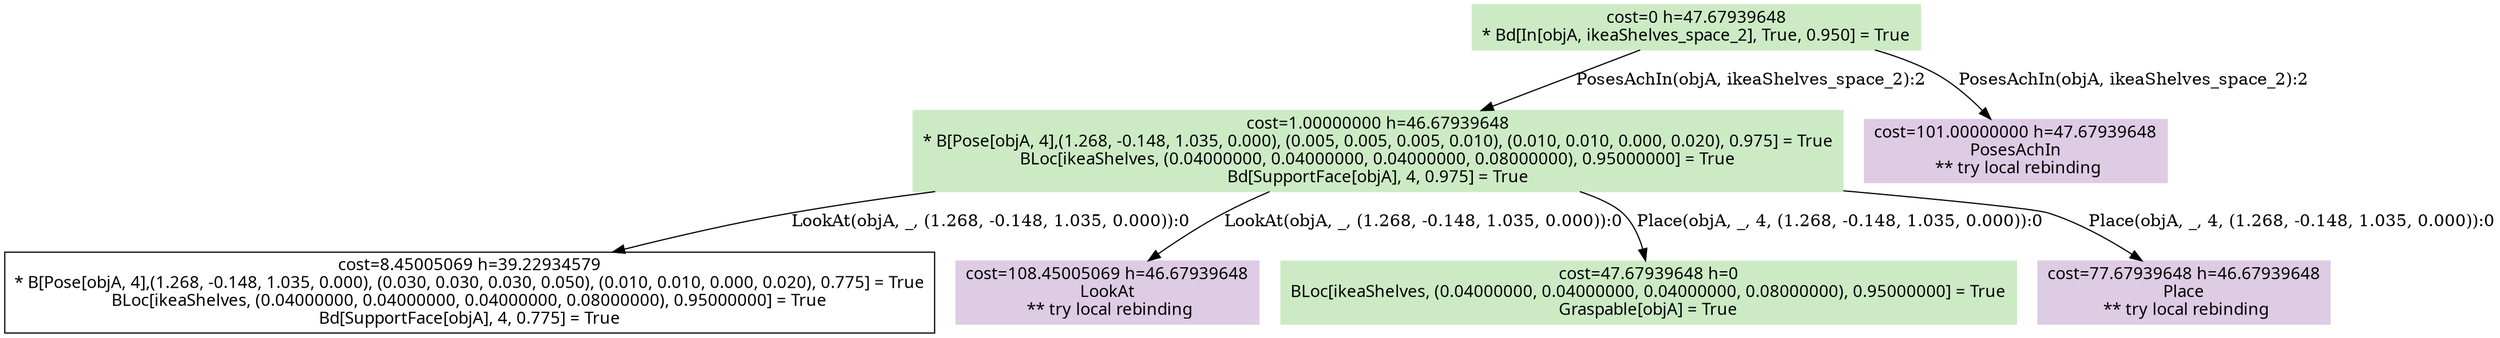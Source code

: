 digraph G {
    ordering=out;
    node [fontname=HelveticaBold];
    "286" [shape=box, style=filled, colorscheme=pastel16, color=2, label="cost=0 h=47.67939648\n* Bd[In[objA, ikeaShelves_space_2], True, 0.950] = True\n"];
    "286" [shape=box, label="cost=0 h=47.67939648\n* Bd[In[objA, ikeaShelves_space_2], True, 0.950] = True\n"];
    "521" [shape=box, label="cost=1.00000000 h=46.67939648\n* B[Pose[objA, 4],(1.268, -0.148, 1.035, 0.000), (0.005, 0.005, 0.005, 0.010), (0.010, 0.010, 0.000, 0.020), 0.975] = True\nBLoc[ikeaShelves, (0.04000000, 0.04000000, 0.04000000, 0.08000000), 0.95000000] = True\nBd[SupportFace[objA], 4, 0.975] = True\n"];
    "286" -> "521"[label="PosesAchIn(objA, ikeaShelves_space_2):2"];
    "286" [shape=box, label="cost=0 h=47.67939648\n* Bd[In[objA, ikeaShelves_space_2], True, 0.950] = True\n"];
    "566" [shape=box, style=filled, colorscheme=pastel16, color=4, label="cost=101.00000000 h=47.67939648\nPosesAchIn\n ** try local rebinding"];
    "286" -> "566"[label="PosesAchIn(objA, ikeaShelves_space_2):2"];
    "521" [shape=box, style=filled, colorscheme=pastel16, color=2, label="cost=1.00000000 h=46.67939648\n* B[Pose[objA, 4],(1.268, -0.148, 1.035, 0.000), (0.005, 0.005, 0.005, 0.010), (0.010, 0.010, 0.000, 0.020), 0.975] = True\nBLoc[ikeaShelves, (0.04000000, 0.04000000, 0.04000000, 0.08000000), 0.95000000] = True\nBd[SupportFace[objA], 4, 0.975] = True\n"];
    "521" [shape=box, label="cost=1.00000000 h=46.67939648\n* B[Pose[objA, 4],(1.268, -0.148, 1.035, 0.000), (0.005, 0.005, 0.005, 0.010), (0.010, 0.010, 0.000, 0.020), 0.975] = True\nBLoc[ikeaShelves, (0.04000000, 0.04000000, 0.04000000, 0.08000000), 0.95000000] = True\nBd[SupportFace[objA], 4, 0.975] = True\n"];
    "567" [shape=box, label="cost=8.45005069 h=39.22934579\n* B[Pose[objA, 4],(1.268, -0.148, 1.035, 0.000), (0.030, 0.030, 0.030, 0.050), (0.010, 0.010, 0.000, 0.020), 0.775] = True\nBLoc[ikeaShelves, (0.04000000, 0.04000000, 0.04000000, 0.08000000), 0.95000000] = True\nBd[SupportFace[objA], 4, 0.775] = True\n"];
    "521" -> "567"[label="LookAt(objA, _, (1.268, -0.148, 1.035, 0.000)):0"];
    "521" [shape=box, label="cost=1.00000000 h=46.67939648\n* B[Pose[objA, 4],(1.268, -0.148, 1.035, 0.000), (0.005, 0.005, 0.005, 0.010), (0.010, 0.010, 0.000, 0.020), 0.975] = True\nBLoc[ikeaShelves, (0.04000000, 0.04000000, 0.04000000, 0.08000000), 0.95000000] = True\nBd[SupportFace[objA], 4, 0.975] = True\n"];
    "568" [shape=box, style=filled, colorscheme=pastel16, color=4, label="cost=108.45005069 h=46.67939648\nLookAt\n ** try local rebinding"];
    "521" -> "568"[label="LookAt(objA, _, (1.268, -0.148, 1.035, 0.000)):0"];
    "521" [shape=box, label="cost=1.00000000 h=46.67939648\n* B[Pose[objA, 4],(1.268, -0.148, 1.035, 0.000), (0.005, 0.005, 0.005, 0.010), (0.010, 0.010, 0.000, 0.020), 0.975] = True\nBLoc[ikeaShelves, (0.04000000, 0.04000000, 0.04000000, 0.08000000), 0.95000000] = True\nBd[SupportFace[objA], 4, 0.975] = True\n"];
    "569" [shape=box, label="cost=47.67939648 h=0\nBLoc[ikeaShelves, (0.04000000, 0.04000000, 0.04000000, 0.08000000), 0.95000000] = True\nGraspable[objA] = True\n"];
    "521" -> "569"[label="Place(objA, _, 4, (1.268, -0.148, 1.035, 0.000)):0"];
    "521" [shape=box, label="cost=1.00000000 h=46.67939648\n* B[Pose[objA, 4],(1.268, -0.148, 1.035, 0.000), (0.005, 0.005, 0.005, 0.010), (0.010, 0.010, 0.000, 0.020), 0.975] = True\nBLoc[ikeaShelves, (0.04000000, 0.04000000, 0.04000000, 0.08000000), 0.95000000] = True\nBd[SupportFace[objA], 4, 0.975] = True\n"];
    "570" [shape=box, style=filled, colorscheme=pastel16, color=4, label="cost=77.67939648 h=46.67939648\nPlace\n ** try local rebinding"];
    "521" -> "570"[label="Place(objA, _, 4, (1.268, -0.148, 1.035, 0.000)):0"];
    "569" [shape=box, style=filled, colorscheme=pastel16, color=2, label="cost=47.67939648 h=0\nBLoc[ikeaShelves, (0.04000000, 0.04000000, 0.04000000, 0.08000000), 0.95000000] = True\nGraspable[objA] = True\n"];
    "286" [shape=box, style=filled, colorscheme=pastel16,color=3];
    "521" [shape=box, style=filled, colorscheme=pastel16,color=3];
    "569" [shape=box, style=filled, colorscheme=pastel16,color=3];
}
